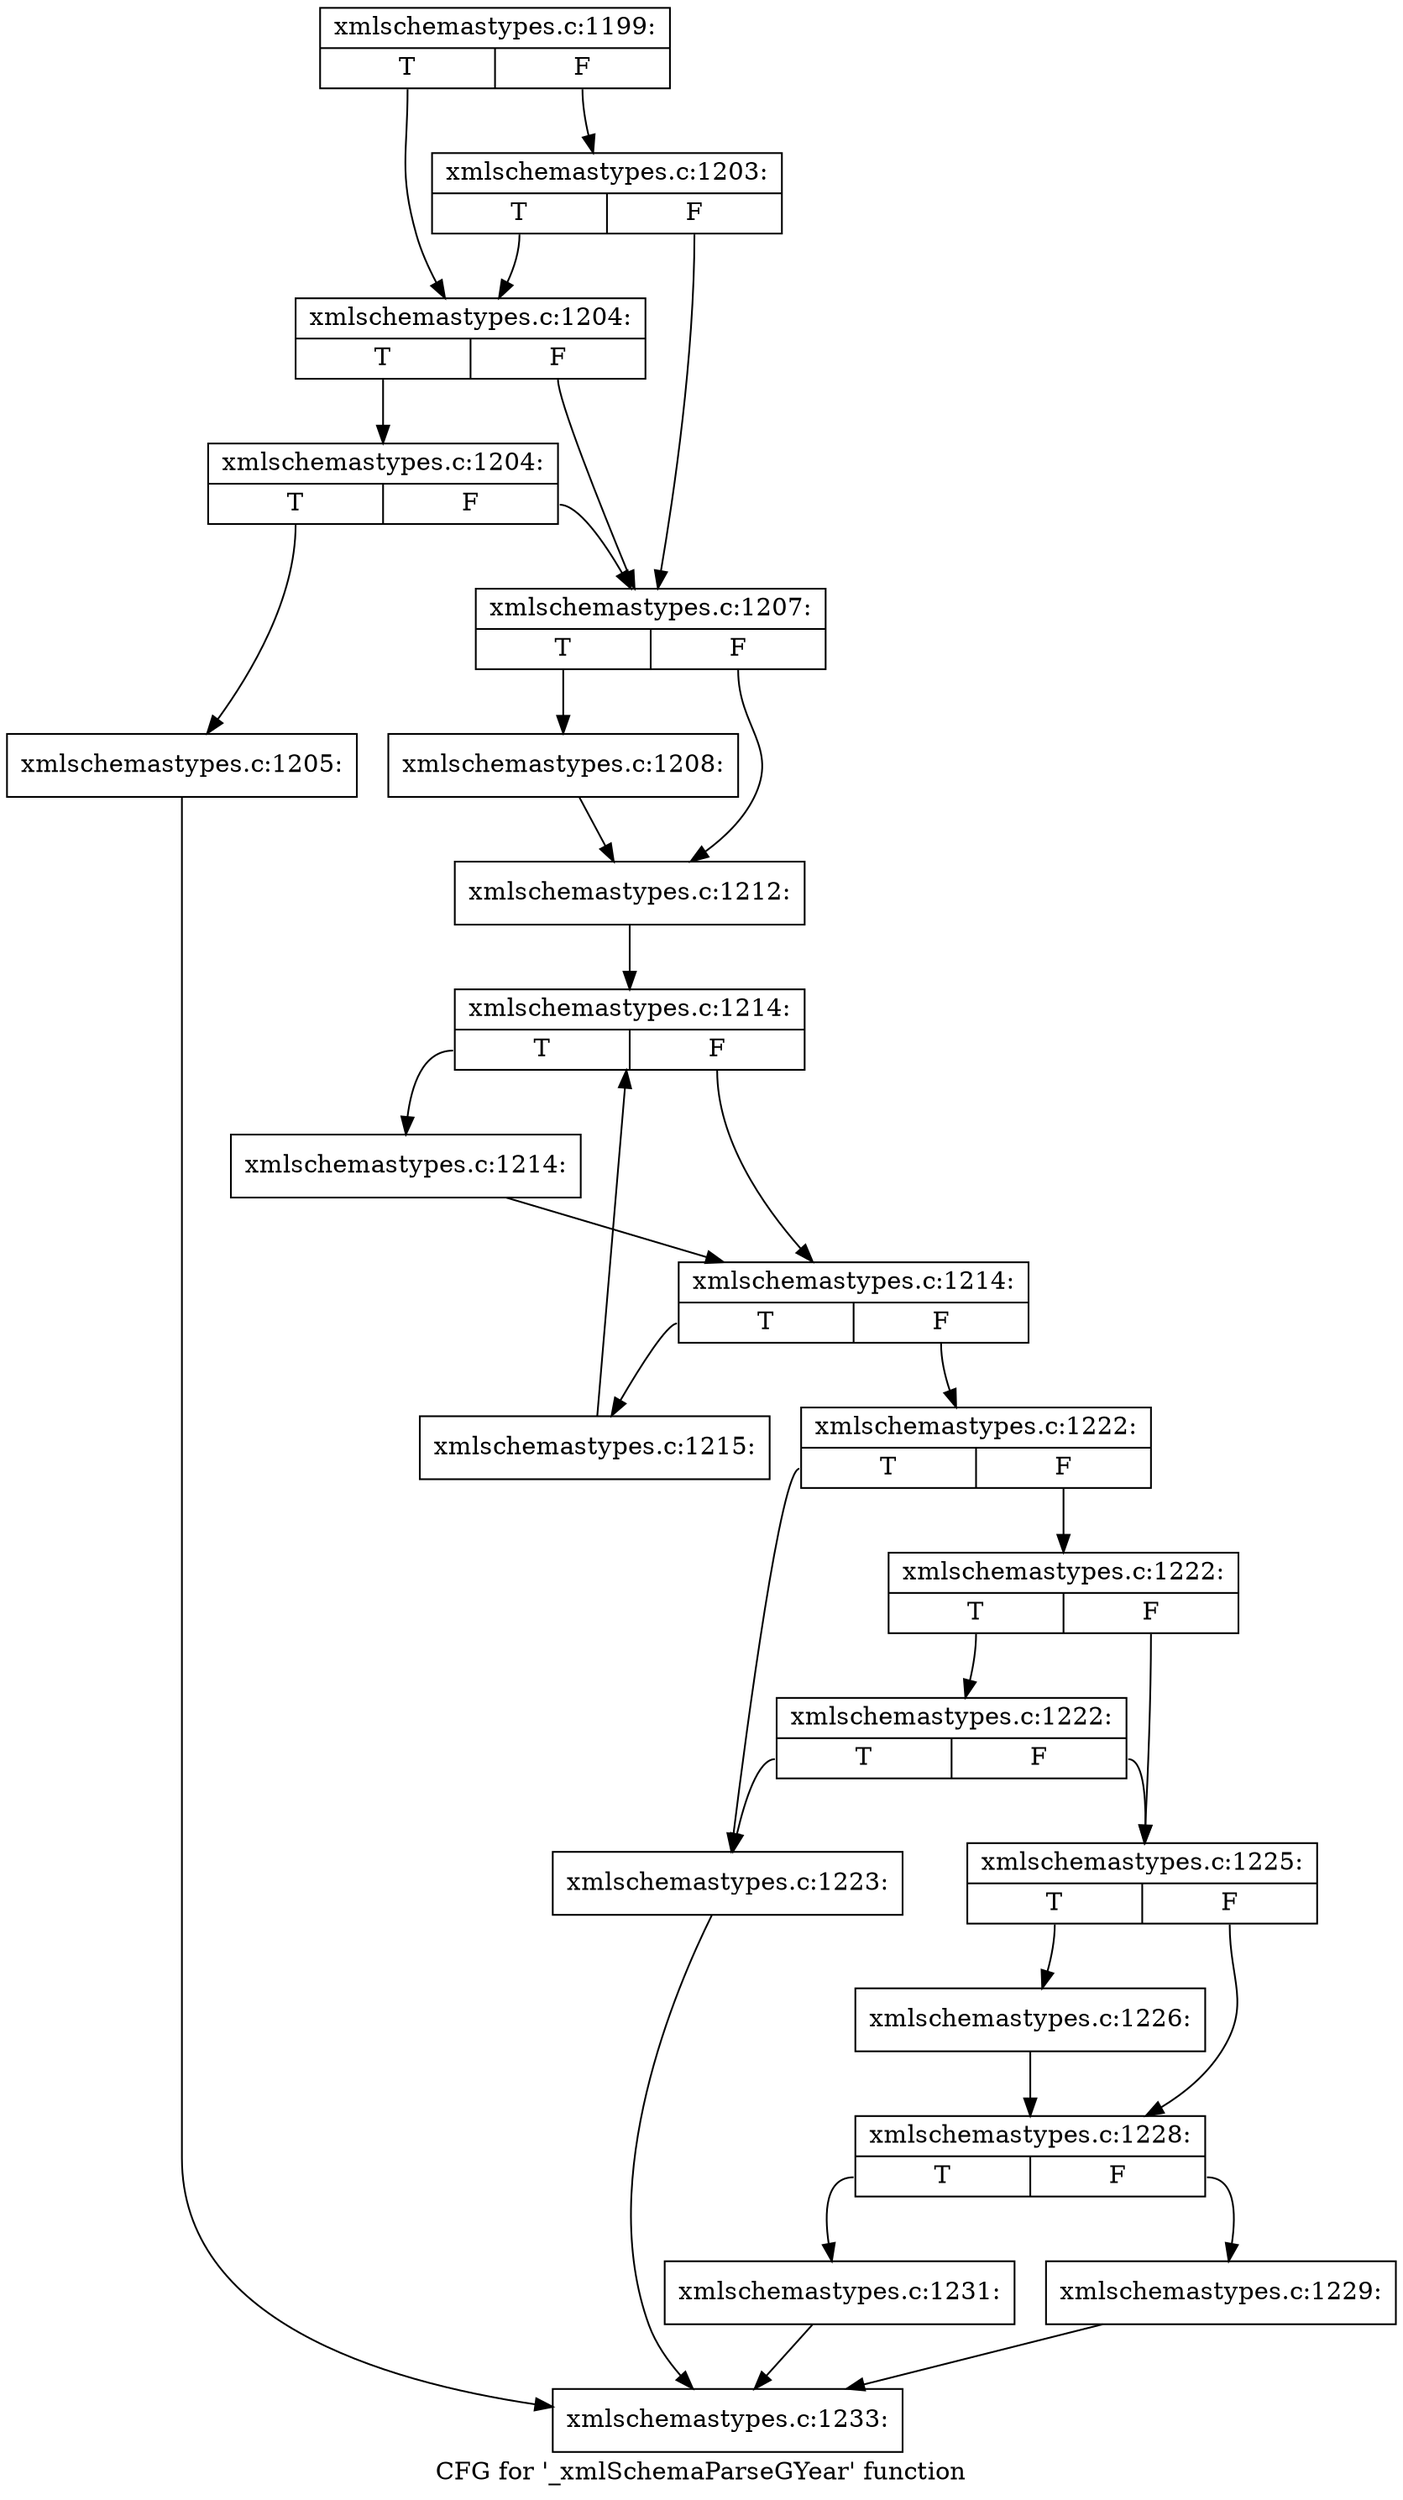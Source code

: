 digraph "CFG for '_xmlSchemaParseGYear' function" {
	label="CFG for '_xmlSchemaParseGYear' function";

	Node0x58fe2f0 [shape=record,label="{xmlschemastypes.c:1199:|{<s0>T|<s1>F}}"];
	Node0x58fe2f0:s0 -> Node0x58ffb90;
	Node0x58fe2f0:s1 -> Node0x58ffc10;
	Node0x58ffc10 [shape=record,label="{xmlschemastypes.c:1203:|{<s0>T|<s1>F}}"];
	Node0x58ffc10:s0 -> Node0x58ffb90;
	Node0x58ffc10:s1 -> Node0x58ffac0;
	Node0x58ffb90 [shape=record,label="{xmlschemastypes.c:1204:|{<s0>T|<s1>F}}"];
	Node0x58ffb90:s0 -> Node0x58ffb10;
	Node0x58ffb90:s1 -> Node0x58ffac0;
	Node0x58ffb10 [shape=record,label="{xmlschemastypes.c:1204:|{<s0>T|<s1>F}}"];
	Node0x58ffb10:s0 -> Node0x58ffa70;
	Node0x58ffb10:s1 -> Node0x58ffac0;
	Node0x58ffa70 [shape=record,label="{xmlschemastypes.c:1205:}"];
	Node0x58ffa70 -> Node0x58ee830;
	Node0x58ffac0 [shape=record,label="{xmlschemastypes.c:1207:|{<s0>T|<s1>F}}"];
	Node0x58ffac0:s0 -> Node0x5900ac0;
	Node0x58ffac0:s1 -> Node0x5900b10;
	Node0x5900ac0 [shape=record,label="{xmlschemastypes.c:1208:}"];
	Node0x5900ac0 -> Node0x5900b10;
	Node0x5900b10 [shape=record,label="{xmlschemastypes.c:1212:}"];
	Node0x5900b10 -> Node0x5901430;
	Node0x5901430 [shape=record,label="{xmlschemastypes.c:1214:|{<s0>T|<s1>F}}"];
	Node0x5901430:s0 -> Node0x5901720;
	Node0x5901430:s1 -> Node0x59016d0;
	Node0x5901720 [shape=record,label="{xmlschemastypes.c:1214:}"];
	Node0x5901720 -> Node0x59016d0;
	Node0x59016d0 [shape=record,label="{xmlschemastypes.c:1214:|{<s0>T|<s1>F}}"];
	Node0x59016d0:s0 -> Node0x5901d60;
	Node0x59016d0:s1 -> Node0x5901650;
	Node0x5901d60 [shape=record,label="{xmlschemastypes.c:1215:}"];
	Node0x5901d60 -> Node0x5901430;
	Node0x5901650 [shape=record,label="{xmlschemastypes.c:1222:|{<s0>T|<s1>F}}"];
	Node0x5901650:s0 -> Node0x5902b60;
	Node0x5901650:s1 -> Node0x5902c00;
	Node0x5902c00 [shape=record,label="{xmlschemastypes.c:1222:|{<s0>T|<s1>F}}"];
	Node0x5902c00:s0 -> Node0x5902ee0;
	Node0x5902c00:s1 -> Node0x5902bb0;
	Node0x5902ee0 [shape=record,label="{xmlschemastypes.c:1222:|{<s0>T|<s1>F}}"];
	Node0x5902ee0:s0 -> Node0x5902b60;
	Node0x5902ee0:s1 -> Node0x5902bb0;
	Node0x5902b60 [shape=record,label="{xmlschemastypes.c:1223:}"];
	Node0x5902b60 -> Node0x58ee830;
	Node0x5902bb0 [shape=record,label="{xmlschemastypes.c:1225:|{<s0>T|<s1>F}}"];
	Node0x5902bb0:s0 -> Node0x5903630;
	Node0x5902bb0:s1 -> Node0x5903680;
	Node0x5903630 [shape=record,label="{xmlschemastypes.c:1226:}"];
	Node0x5903630 -> Node0x5903680;
	Node0x5903680 [shape=record,label="{xmlschemastypes.c:1228:|{<s0>T|<s1>F}}"];
	Node0x5903680:s0 -> Node0x5903e40;
	Node0x5903680:s1 -> Node0x5903df0;
	Node0x5903df0 [shape=record,label="{xmlschemastypes.c:1229:}"];
	Node0x5903df0 -> Node0x58ee830;
	Node0x5903e40 [shape=record,label="{xmlschemastypes.c:1231:}"];
	Node0x5903e40 -> Node0x58ee830;
	Node0x58ee830 [shape=record,label="{xmlschemastypes.c:1233:}"];
}

